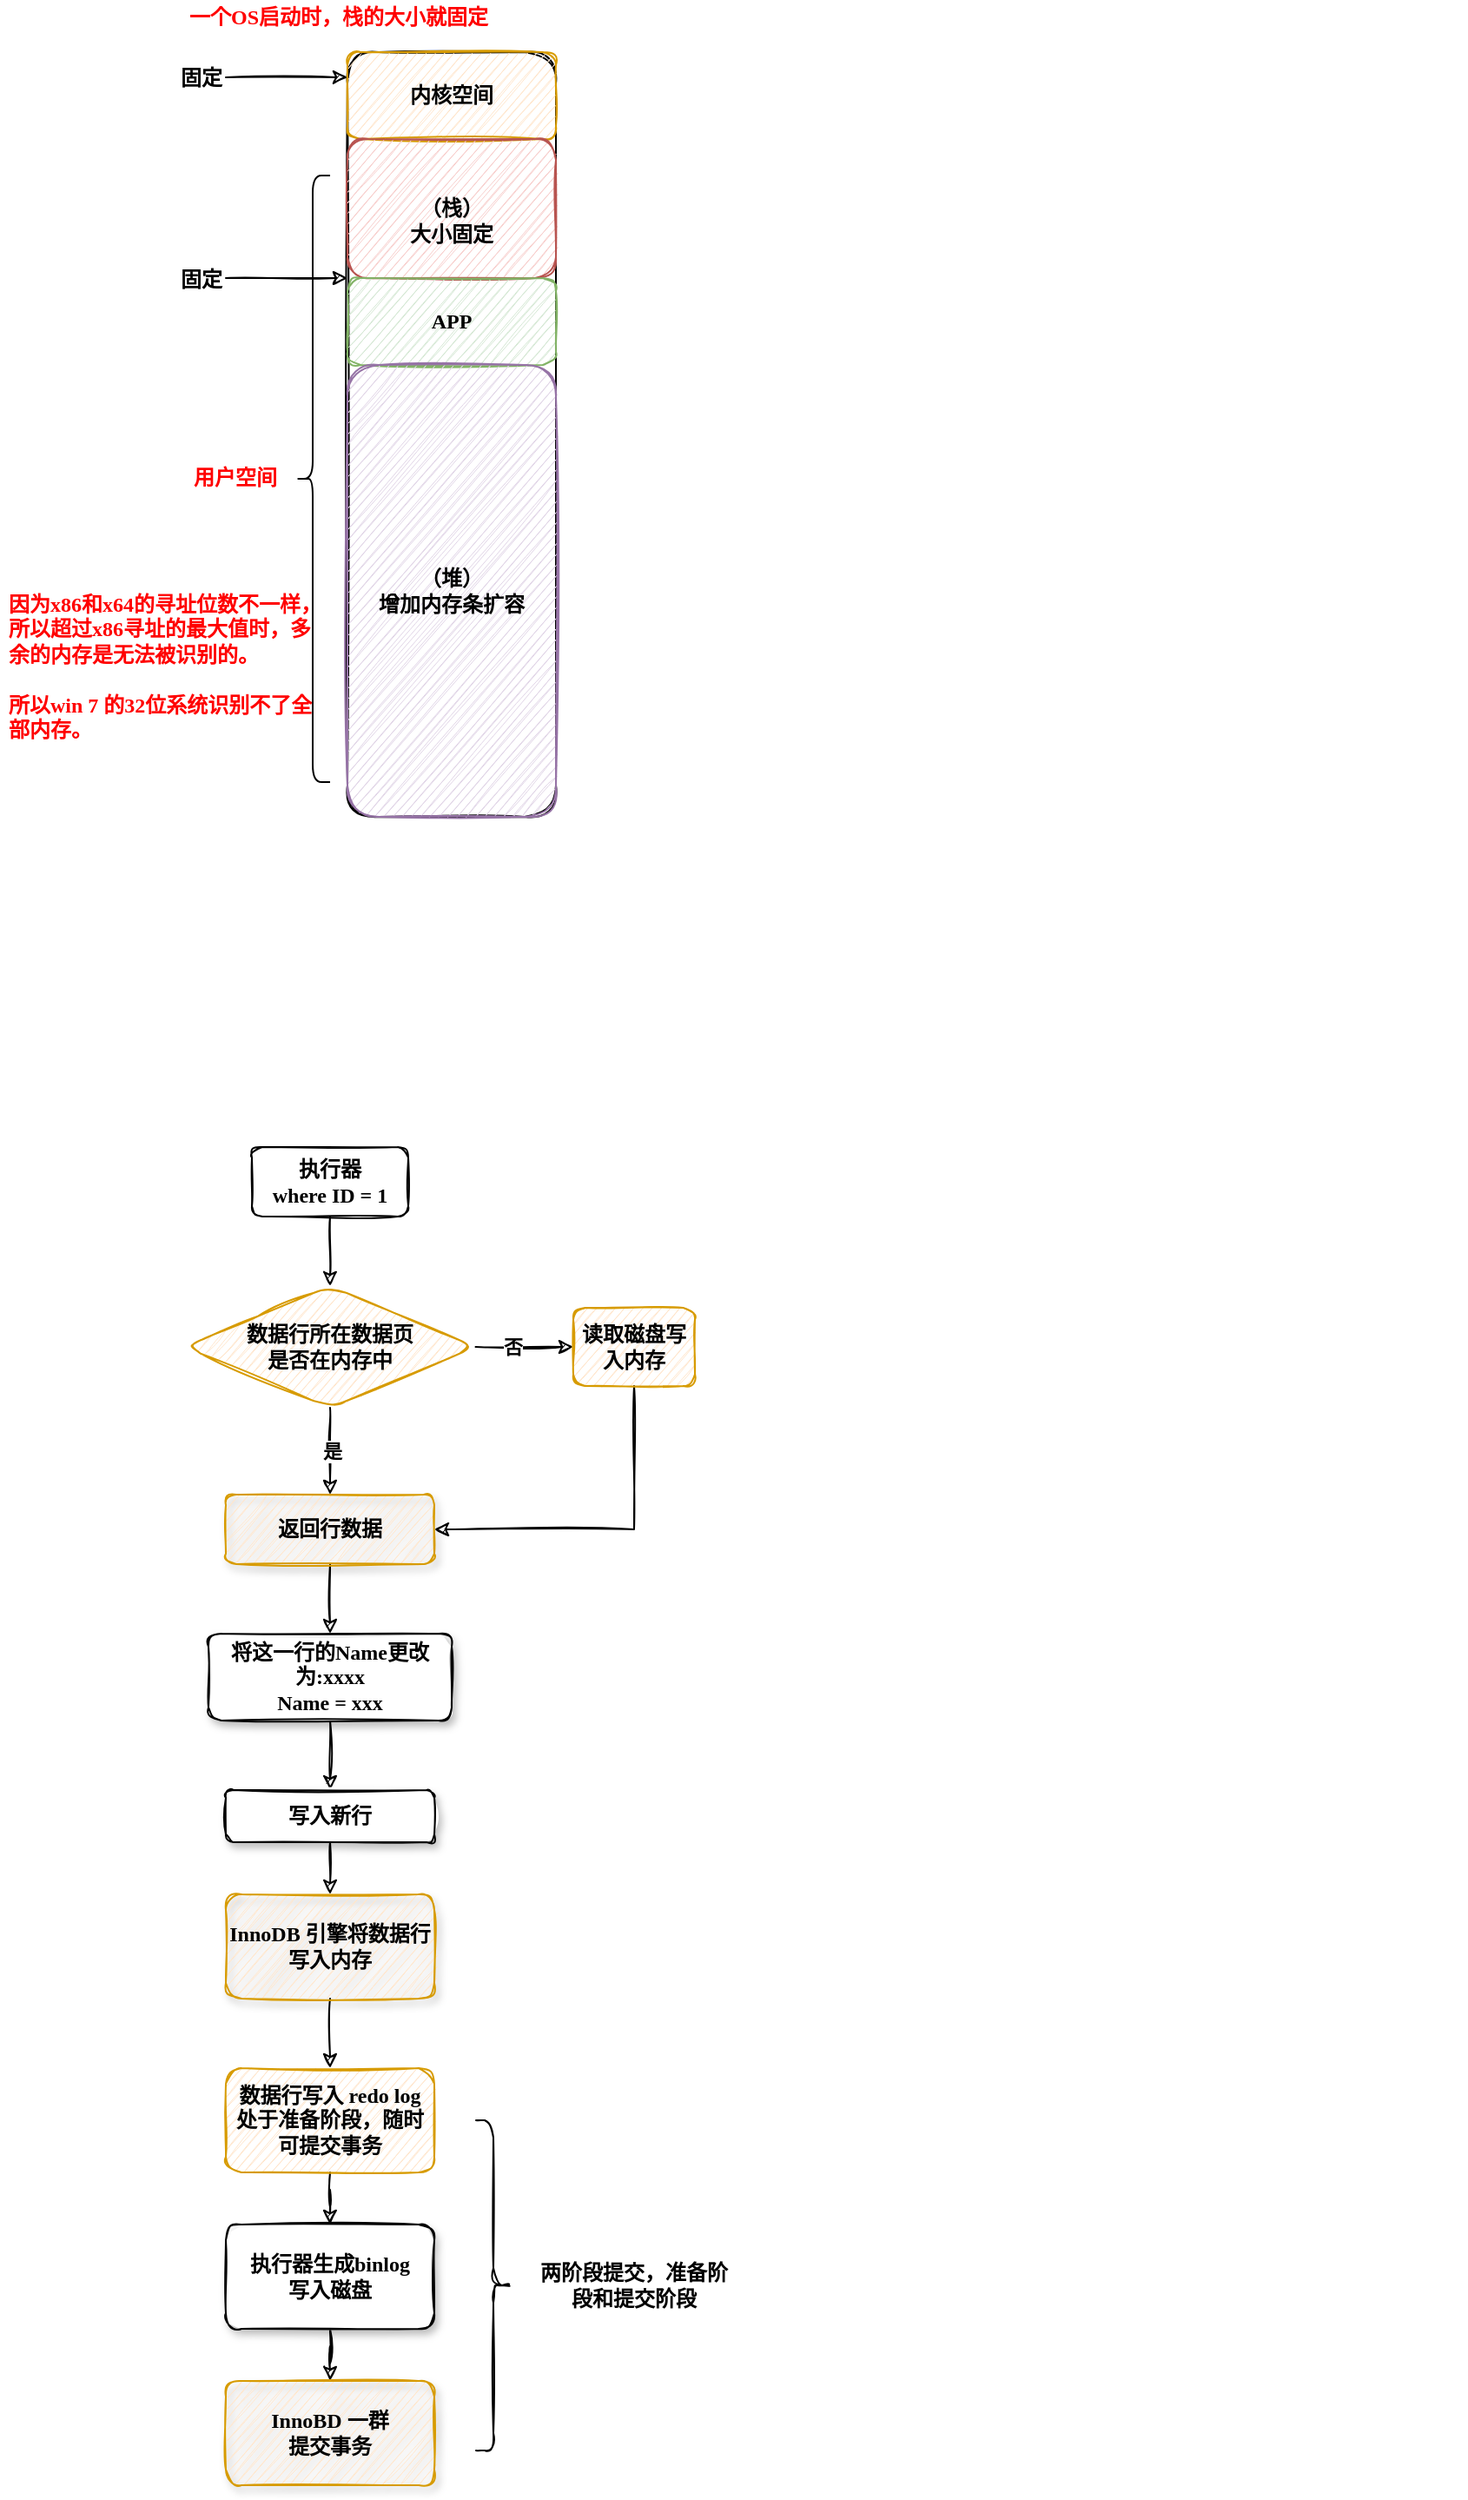 <mxfile version="20.2.3" type="github">
  <diagram id="U1LVoXLxvBi8Ed-0ENzQ" name="第 1 页">
    <mxGraphModel dx="1673" dy="887" grid="1" gridSize="10" guides="1" tooltips="1" connect="1" arrows="1" fold="1" page="1" pageScale="1" pageWidth="827" pageHeight="1169" math="0" shadow="0">
      <root>
        <mxCell id="0" />
        <mxCell id="1" parent="0" />
        <mxCell id="MNq_9mxY0FYkvYf2XoQl-1" value="" style="rounded=1;whiteSpace=wrap;html=1;sketch=1;fontFamily=Comic Sans MS;fontStyle=1" vertex="1" parent="1">
          <mxGeometry x="290" y="180" width="120" height="440" as="geometry" />
        </mxCell>
        <mxCell id="MNq_9mxY0FYkvYf2XoQl-2" value="内核空间" style="rounded=1;whiteSpace=wrap;html=1;sketch=1;fillColor=#ffe6cc;strokeColor=#d79b00;fontFamily=Comic Sans MS;fontStyle=1" vertex="1" parent="1">
          <mxGeometry x="290" y="180" width="120" height="50" as="geometry" />
        </mxCell>
        <mxCell id="MNq_9mxY0FYkvYf2XoQl-3" value="&lt;br&gt;（栈）&lt;br&gt;大小固定" style="rounded=1;whiteSpace=wrap;html=1;sketch=1;fontFamily=Comic Sans MS;fontStyle=1;fillColor=#f8cecc;strokeColor=#b85450;" vertex="1" parent="1">
          <mxGeometry x="290" y="230" width="120" height="80" as="geometry" />
        </mxCell>
        <mxCell id="MNq_9mxY0FYkvYf2XoQl-4" value="APP" style="rounded=1;whiteSpace=wrap;html=1;sketch=1;fontFamily=Comic Sans MS;fontStyle=1;fillColor=#d5e8d4;strokeColor=#82b366;" vertex="1" parent="1">
          <mxGeometry x="290" y="310" width="120" height="50" as="geometry" />
        </mxCell>
        <mxCell id="MNq_9mxY0FYkvYf2XoQl-5" value="（堆）&lt;br&gt;增加内存条扩容" style="rounded=1;whiteSpace=wrap;html=1;sketch=1;fontFamily=Comic Sans MS;fontStyle=1;fillColor=#e1d5e7;strokeColor=#9673a6;" vertex="1" parent="1">
          <mxGeometry x="290" y="360" width="120" height="260" as="geometry" />
        </mxCell>
        <mxCell id="MNq_9mxY0FYkvYf2XoQl-6" value="" style="shape=image;verticalLabelPosition=bottom;labelBackgroundColor=default;verticalAlign=top;aspect=fixed;imageAspect=0;image=https://pic1.zhimg.com/v2-449604d2b17cfeb9f15354ebb5ca3158_r.jpg;fontFamily=Comic Sans MS;" vertex="1" parent="1">
          <mxGeometry x="414" y="178" width="520" height="442" as="geometry" />
        </mxCell>
        <mxCell id="MNq_9mxY0FYkvYf2XoQl-8" value="" style="endArrow=classic;html=1;rounded=0;sketch=1;fontFamily=Comic Sans MS;fontStyle=1" edge="1" parent="1">
          <mxGeometry width="50" height="50" relative="1" as="geometry">
            <mxPoint x="220" y="310" as="sourcePoint" />
            <mxPoint x="290" y="310" as="targetPoint" />
          </mxGeometry>
        </mxCell>
        <mxCell id="MNq_9mxY0FYkvYf2XoQl-9" value="固定" style="text;html=1;strokeColor=none;fillColor=none;align=center;verticalAlign=middle;whiteSpace=wrap;rounded=0;sketch=1;fontFamily=Comic Sans MS;fontStyle=1" vertex="1" parent="1">
          <mxGeometry x="176" y="296" width="60" height="30" as="geometry" />
        </mxCell>
        <mxCell id="MNq_9mxY0FYkvYf2XoQl-10" value="一个OS启动时，栈的大小就固定" style="text;html=1;strokeColor=none;fillColor=none;align=center;verticalAlign=middle;whiteSpace=wrap;rounded=0;fontStyle=1;fontColor=#FF0000;sketch=1;fontFamily=Comic Sans MS;" vertex="1" parent="1">
          <mxGeometry x="160" y="150" width="250" height="20" as="geometry" />
        </mxCell>
        <mxCell id="MNq_9mxY0FYkvYf2XoQl-11" value="固定" style="text;html=1;strokeColor=none;fillColor=none;align=center;verticalAlign=middle;whiteSpace=wrap;rounded=0;sketch=1;fontFamily=Comic Sans MS;fontStyle=1" vertex="1" parent="1">
          <mxGeometry x="176" y="180" width="60" height="30" as="geometry" />
        </mxCell>
        <mxCell id="MNq_9mxY0FYkvYf2XoQl-12" value="" style="endArrow=classic;html=1;rounded=0;sketch=1;fontFamily=Comic Sans MS;fontStyle=1" edge="1" parent="1">
          <mxGeometry width="50" height="50" relative="1" as="geometry">
            <mxPoint x="220" y="194.5" as="sourcePoint" />
            <mxPoint x="290" y="194.5" as="targetPoint" />
          </mxGeometry>
        </mxCell>
        <mxCell id="MNq_9mxY0FYkvYf2XoQl-13" value="&lt;h1&gt;&lt;br&gt;&lt;/h1&gt;&lt;div&gt;因为x86和x64的寻址位数不一样，所以超过x86寻址的最大值时，多余的内存是无法被识别的。&lt;/div&gt;&lt;div&gt;&lt;br&gt;&lt;/div&gt;&lt;div&gt;所以win 7 的32位系统识别不了全部内存。&lt;/div&gt;" style="text;html=1;strokeColor=none;fillColor=none;spacing=5;spacingTop=-20;whiteSpace=wrap;overflow=hidden;rounded=0;fontFamily=Comic Sans MS;fontColor=#FF0000;fontStyle=1" vertex="1" parent="1">
          <mxGeometry x="90" y="440" width="190" height="150" as="geometry" />
        </mxCell>
        <mxCell id="MNq_9mxY0FYkvYf2XoQl-14" value="" style="shape=curlyBracket;whiteSpace=wrap;html=1;rounded=1;fontFamily=Comic Sans MS;fontColor=#FF0000;" vertex="1" parent="1">
          <mxGeometry x="260" y="251" width="20" height="349" as="geometry" />
        </mxCell>
        <mxCell id="MNq_9mxY0FYkvYf2XoQl-15" value="用户空间" style="text;html=1;align=center;verticalAlign=middle;resizable=0;points=[];autosize=1;strokeColor=none;fillColor=none;fontFamily=Comic Sans MS;fontColor=#FF0000;fontStyle=1" vertex="1" parent="1">
          <mxGeometry x="190" y="410" width="70" height="30" as="geometry" />
        </mxCell>
        <mxCell id="MNq_9mxY0FYkvYf2XoQl-21" style="edgeStyle=orthogonalEdgeStyle;rounded=0;sketch=1;orthogonalLoop=1;jettySize=auto;html=1;exitX=0.5;exitY=1;exitDx=0;exitDy=0;entryX=0.5;entryY=0;entryDx=0;entryDy=0;fontFamily=Comic Sans MS;fontColor=#000000;fontStyle=1" edge="1" parent="1" source="MNq_9mxY0FYkvYf2XoQl-16" target="MNq_9mxY0FYkvYf2XoQl-17">
          <mxGeometry relative="1" as="geometry" />
        </mxCell>
        <mxCell id="MNq_9mxY0FYkvYf2XoQl-16" value="执行器&lt;br&gt;where ID = 1" style="rounded=1;whiteSpace=wrap;html=1;fontFamily=Comic Sans MS;fontColor=#000000;fontStyle=1;shadow=0;sketch=1;" vertex="1" parent="1">
          <mxGeometry x="235" y="810" width="90" height="40" as="geometry" />
        </mxCell>
        <mxCell id="MNq_9mxY0FYkvYf2XoQl-19" style="edgeStyle=orthogonalEdgeStyle;rounded=0;sketch=1;orthogonalLoop=1;jettySize=auto;html=1;exitX=1;exitY=0.5;exitDx=0;exitDy=0;entryX=0;entryY=0.5;entryDx=0;entryDy=0;fontFamily=Comic Sans MS;fontColor=#000000;fontStyle=1" edge="1" parent="1" source="MNq_9mxY0FYkvYf2XoQl-17" target="MNq_9mxY0FYkvYf2XoQl-18">
          <mxGeometry relative="1" as="geometry" />
        </mxCell>
        <mxCell id="MNq_9mxY0FYkvYf2XoQl-20" value="否" style="edgeLabel;html=1;align=center;verticalAlign=middle;resizable=0;points=[];fontFamily=Comic Sans MS;fontColor=#000000;fontStyle=1" vertex="1" connectable="0" parent="MNq_9mxY0FYkvYf2XoQl-19">
          <mxGeometry x="-0.265" relative="1" as="geometry">
            <mxPoint as="offset" />
          </mxGeometry>
        </mxCell>
        <mxCell id="MNq_9mxY0FYkvYf2XoQl-22" value="是" style="edgeStyle=orthogonalEdgeStyle;rounded=0;sketch=1;orthogonalLoop=1;jettySize=auto;html=1;exitX=0.5;exitY=1;exitDx=0;exitDy=0;fontFamily=Comic Sans MS;fontColor=#000000;fontStyle=1" edge="1" parent="1" source="MNq_9mxY0FYkvYf2XoQl-17">
          <mxGeometry relative="1" as="geometry">
            <mxPoint x="280" y="1010" as="targetPoint" />
          </mxGeometry>
        </mxCell>
        <mxCell id="MNq_9mxY0FYkvYf2XoQl-17" value="数据行所在数据页&lt;br&gt;是否在内存中" style="rhombus;whiteSpace=wrap;html=1;fontFamily=Comic Sans MS;fontStyle=1;fillColor=#ffe6cc;strokeColor=#d79b00;shadow=0;sketch=1;rounded=1;" vertex="1" parent="1">
          <mxGeometry x="196.25" y="890" width="167.5" height="70" as="geometry" />
        </mxCell>
        <mxCell id="MNq_9mxY0FYkvYf2XoQl-24" style="edgeStyle=orthogonalEdgeStyle;rounded=0;sketch=1;orthogonalLoop=1;jettySize=auto;html=1;exitX=0.5;exitY=1;exitDx=0;exitDy=0;fontFamily=Comic Sans MS;fontColor=#000000;entryX=1;entryY=0.5;entryDx=0;entryDy=0;fontStyle=1" edge="1" parent="1" source="MNq_9mxY0FYkvYf2XoQl-18" target="MNq_9mxY0FYkvYf2XoQl-23">
          <mxGeometry relative="1" as="geometry">
            <mxPoint x="390" y="1070" as="targetPoint" />
          </mxGeometry>
        </mxCell>
        <mxCell id="MNq_9mxY0FYkvYf2XoQl-18" value="读取磁盘写入内存" style="rounded=1;whiteSpace=wrap;html=1;fontFamily=Comic Sans MS;fontStyle=1;fillColor=#ffe6cc;strokeColor=#d79b00;shadow=0;sketch=1;" vertex="1" parent="1">
          <mxGeometry x="420" y="902.5" width="70" height="45" as="geometry" />
        </mxCell>
        <mxCell id="MNq_9mxY0FYkvYf2XoQl-27" style="edgeStyle=orthogonalEdgeStyle;rounded=0;sketch=1;orthogonalLoop=1;jettySize=auto;html=1;exitX=0.5;exitY=1;exitDx=0;exitDy=0;entryX=0.5;entryY=0;entryDx=0;entryDy=0;fontFamily=Comic Sans MS;fontColor=#000000;fontStyle=1" edge="1" parent="1" source="MNq_9mxY0FYkvYf2XoQl-23" target="MNq_9mxY0FYkvYf2XoQl-25">
          <mxGeometry relative="1" as="geometry" />
        </mxCell>
        <mxCell id="MNq_9mxY0FYkvYf2XoQl-23" value="返回行数据" style="rounded=1;whiteSpace=wrap;html=1;fontFamily=Comic Sans MS;fontStyle=1;fillColor=#ffe6cc;strokeColor=#d79b00;shadow=1;sketch=1;" vertex="1" parent="1">
          <mxGeometry x="220" y="1010" width="120" height="40" as="geometry" />
        </mxCell>
        <mxCell id="MNq_9mxY0FYkvYf2XoQl-29" style="edgeStyle=orthogonalEdgeStyle;rounded=0;sketch=1;orthogonalLoop=1;jettySize=auto;html=1;exitX=0.5;exitY=1;exitDx=0;exitDy=0;entryX=0.5;entryY=0;entryDx=0;entryDy=0;fontFamily=Comic Sans MS;fontColor=#000000;fontStyle=1" edge="1" parent="1" source="MNq_9mxY0FYkvYf2XoQl-25" target="MNq_9mxY0FYkvYf2XoQl-28">
          <mxGeometry relative="1" as="geometry" />
        </mxCell>
        <mxCell id="MNq_9mxY0FYkvYf2XoQl-25" value="将这一行的Name更改为:xxxx&lt;br&gt;Name = xxx" style="rounded=1;whiteSpace=wrap;html=1;fontFamily=Comic Sans MS;fontColor=#000000;fontStyle=1;shadow=1;sketch=1;" vertex="1" parent="1">
          <mxGeometry x="210" y="1090" width="140" height="50" as="geometry" />
        </mxCell>
        <mxCell id="MNq_9mxY0FYkvYf2XoQl-31" style="edgeStyle=orthogonalEdgeStyle;rounded=0;sketch=1;orthogonalLoop=1;jettySize=auto;html=1;exitX=0.5;exitY=1;exitDx=0;exitDy=0;fontFamily=Comic Sans MS;fontColor=#000000;entryX=0.5;entryY=0;entryDx=0;entryDy=0;fontStyle=1" edge="1" parent="1" source="MNq_9mxY0FYkvYf2XoQl-28" target="MNq_9mxY0FYkvYf2XoQl-30">
          <mxGeometry relative="1" as="geometry">
            <mxPoint x="280" y="1230" as="targetPoint" />
          </mxGeometry>
        </mxCell>
        <mxCell id="MNq_9mxY0FYkvYf2XoQl-28" value="写入新行" style="rounded=1;whiteSpace=wrap;html=1;fontFamily=Comic Sans MS;fontColor=#000000;fontStyle=1;shadow=1;sketch=1;" vertex="1" parent="1">
          <mxGeometry x="220" y="1180" width="120" height="30" as="geometry" />
        </mxCell>
        <mxCell id="MNq_9mxY0FYkvYf2XoQl-35" value="" style="edgeStyle=orthogonalEdgeStyle;rounded=0;sketch=1;orthogonalLoop=1;jettySize=auto;html=1;fontFamily=Comic Sans MS;fontColor=#000000;fontStyle=1" edge="1" parent="1" source="MNq_9mxY0FYkvYf2XoQl-30" target="MNq_9mxY0FYkvYf2XoQl-34">
          <mxGeometry relative="1" as="geometry" />
        </mxCell>
        <mxCell id="MNq_9mxY0FYkvYf2XoQl-30" value="InnoDB 引擎将数据行写入内存" style="rounded=1;whiteSpace=wrap;html=1;fontFamily=Comic Sans MS;fontStyle=1;fillColor=#ffe6cc;strokeColor=#d79b00;shadow=1;sketch=1;" vertex="1" parent="1">
          <mxGeometry x="220" y="1240" width="120" height="60" as="geometry" />
        </mxCell>
        <mxCell id="MNq_9mxY0FYkvYf2XoQl-37" value="" style="edgeStyle=orthogonalEdgeStyle;rounded=0;sketch=1;orthogonalLoop=1;jettySize=auto;html=1;fontFamily=Comic Sans MS;fontColor=#000000;fontStyle=1" edge="1" parent="1" source="MNq_9mxY0FYkvYf2XoQl-34" target="MNq_9mxY0FYkvYf2XoQl-36">
          <mxGeometry relative="1" as="geometry" />
        </mxCell>
        <mxCell id="MNq_9mxY0FYkvYf2XoQl-34" value="数据行写入 redo log&lt;br&gt;处于准备阶段，随时可提交事务" style="whiteSpace=wrap;html=1;fontFamily=Comic Sans MS;rounded=1;fontStyle=1;fillColor=#ffe6cc;strokeColor=#d79b00;sketch=1;" vertex="1" parent="1">
          <mxGeometry x="220" y="1340" width="120" height="60" as="geometry" />
        </mxCell>
        <mxCell id="MNq_9mxY0FYkvYf2XoQl-39" value="" style="edgeStyle=orthogonalEdgeStyle;rounded=0;sketch=1;orthogonalLoop=1;jettySize=auto;html=1;fontFamily=Comic Sans MS;fontColor=#000000;fontStyle=1" edge="1" parent="1" source="MNq_9mxY0FYkvYf2XoQl-36" target="MNq_9mxY0FYkvYf2XoQl-38">
          <mxGeometry relative="1" as="geometry" />
        </mxCell>
        <mxCell id="MNq_9mxY0FYkvYf2XoQl-36" value="执行器生成binlog&lt;br&gt;写入磁盘" style="whiteSpace=wrap;html=1;fontFamily=Comic Sans MS;fontColor=#000000;rounded=1;fontStyle=1;shadow=1;sketch=1;" vertex="1" parent="1">
          <mxGeometry x="220" y="1430" width="120" height="60" as="geometry" />
        </mxCell>
        <mxCell id="MNq_9mxY0FYkvYf2XoQl-38" value="InnoBD 一群&lt;br&gt;提交事务" style="whiteSpace=wrap;html=1;fontFamily=Comic Sans MS;rounded=1;fontStyle=1;fillColor=#ffe6cc;strokeColor=#d79b00;shadow=1;sketch=1;" vertex="1" parent="1">
          <mxGeometry x="220" y="1520" width="120" height="60" as="geometry" />
        </mxCell>
        <mxCell id="MNq_9mxY0FYkvYf2XoQl-40" value="" style="shape=curlyBracket;whiteSpace=wrap;html=1;rounded=1;flipH=1;shadow=0;sketch=1;fontFamily=Comic Sans MS;fontColor=#000000;" vertex="1" parent="1">
          <mxGeometry x="364" y="1370" width="20" height="190" as="geometry" />
        </mxCell>
        <mxCell id="MNq_9mxY0FYkvYf2XoQl-41" value="两阶段提交，准备阶段和提交阶段" style="text;html=1;strokeColor=none;fillColor=none;align=center;verticalAlign=middle;whiteSpace=wrap;rounded=0;shadow=0;sketch=1;fontFamily=Comic Sans MS;fontColor=#000000;fontStyle=1" vertex="1" parent="1">
          <mxGeometry x="400" y="1400" width="110" height="130" as="geometry" />
        </mxCell>
      </root>
    </mxGraphModel>
  </diagram>
</mxfile>
